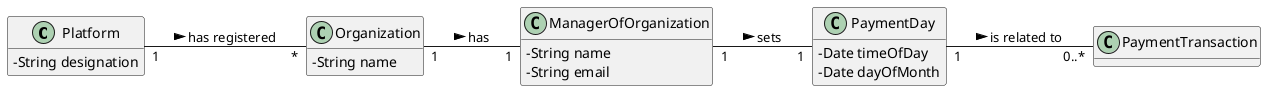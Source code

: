 @startuml
skinparam classAttributeIconSize 0
hide methods
left to right direction

class Platform {
  -String designation
}

class ManagerOfOrganization {
  -String name
  -String email
}

class Organization {
  -String name
}

class PaymentDay {
  -Date timeOfDay
  -Date dayOfMonth
}

class PaymentTransaction {
}  

Platform "1" -- "*" Organization : has registered >
Organization "1" -- "1" ManagerOfOrganization : has >
ManagerOfOrganization "1" -- "1" PaymentDay : sets >
PaymentDay "1" -- "0..*" PaymentTransaction : is related to >

@enduml